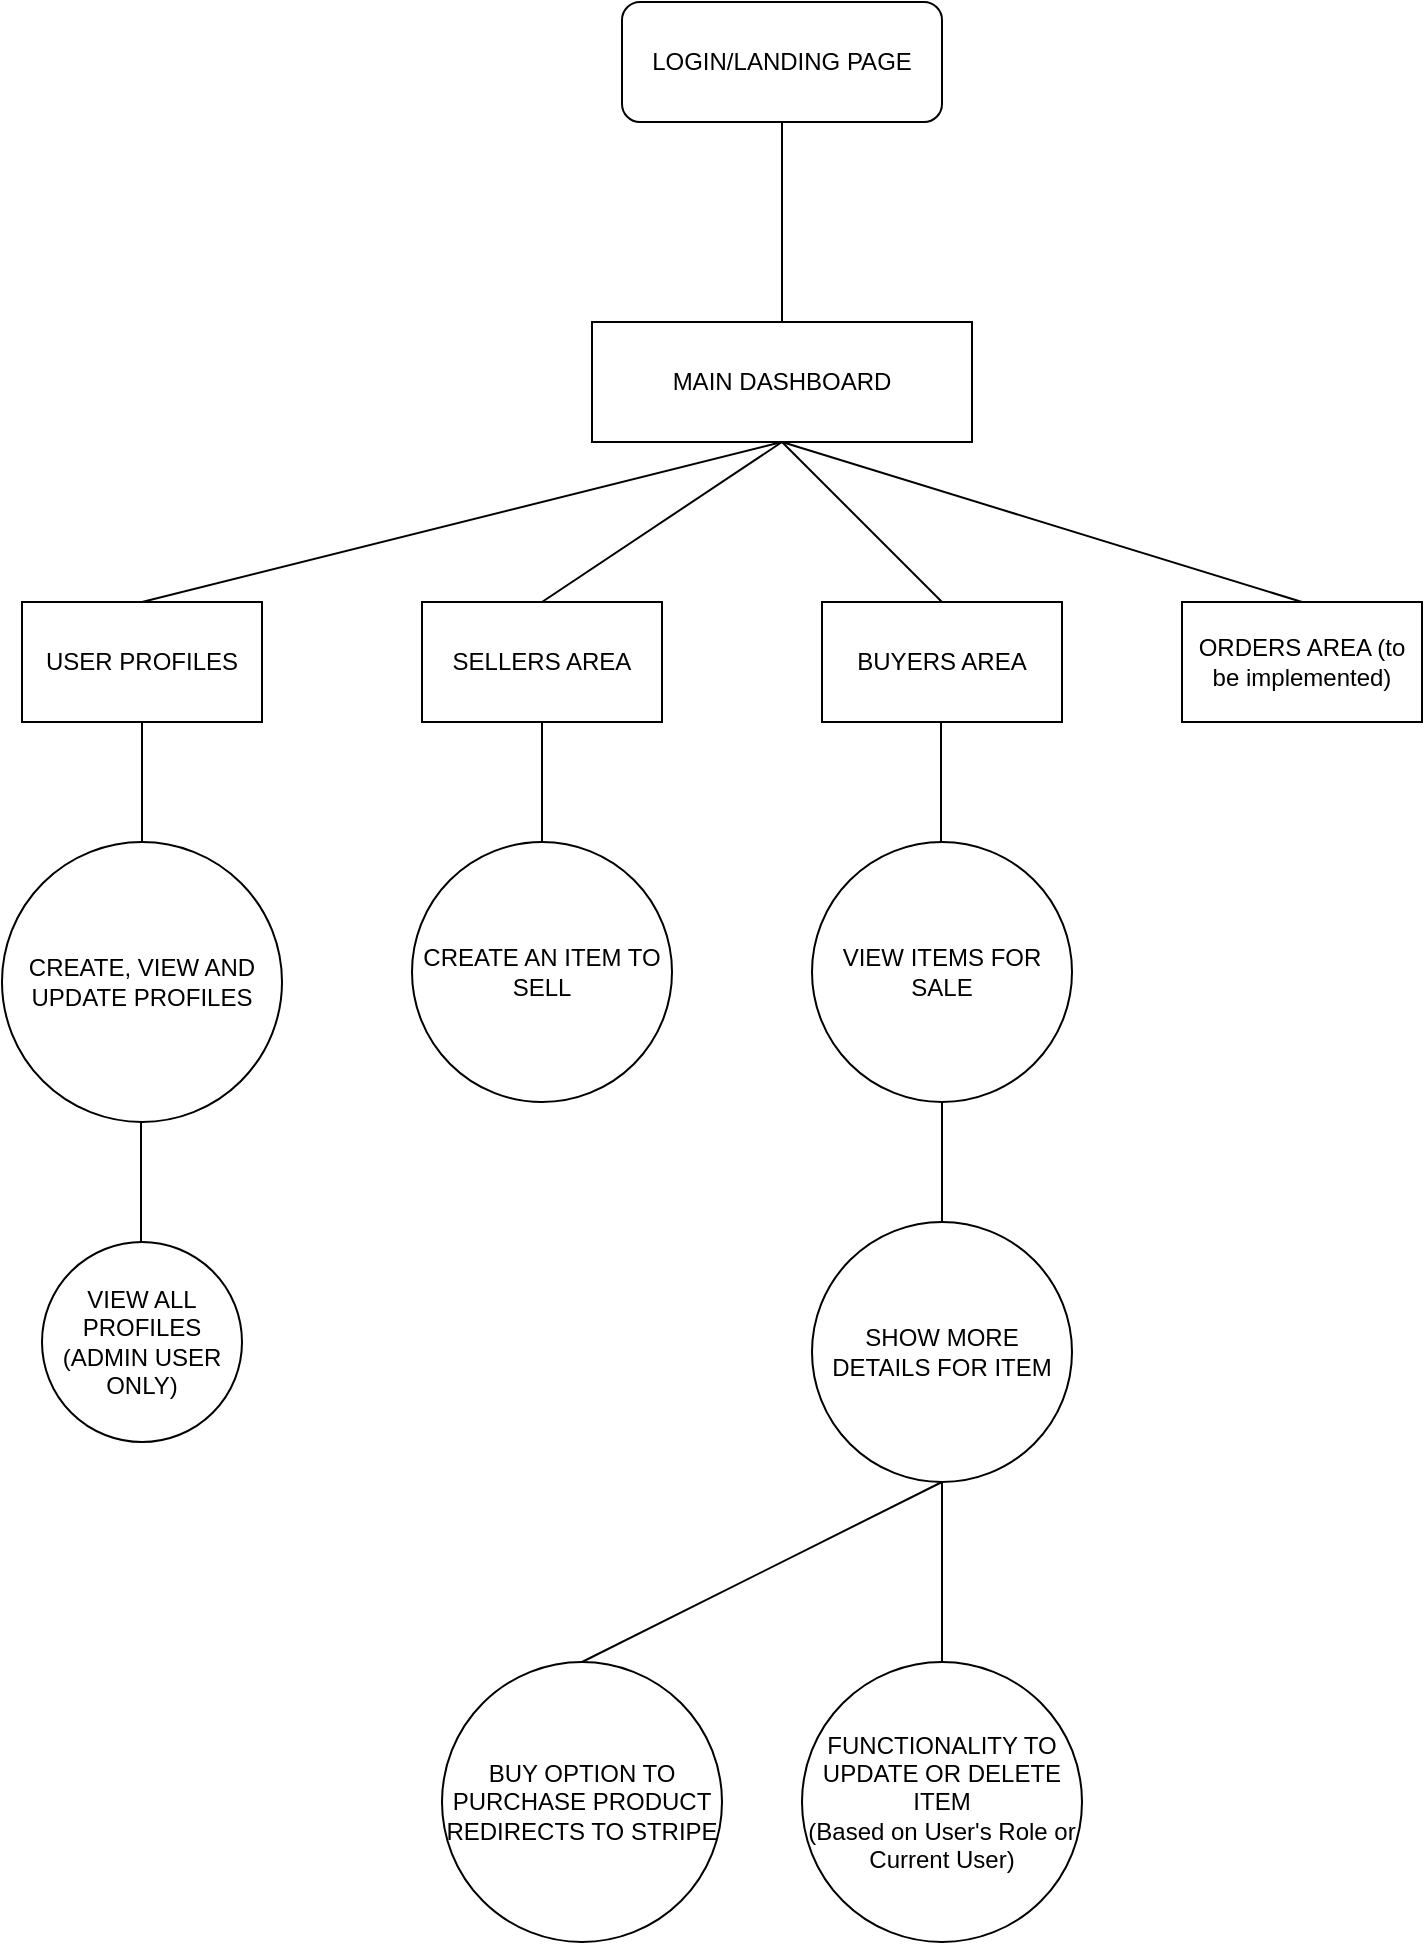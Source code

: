 <mxfile version="14.4.9" type="device"><diagram id="74sURmCPgpGFruLvjvnM" name="Page-1"><mxGraphModel dx="1422" dy="762" grid="1" gridSize="10" guides="1" tooltips="1" connect="1" arrows="1" fold="1" page="1" pageScale="1" pageWidth="827" pageHeight="1169" math="0" shadow="0"><root><mxCell id="0"/><mxCell id="1" parent="0"/><mxCell id="jnameWT1v2L53-q6g6Zw-1" value="MAIN DASHBOARD" style="rounded=0;whiteSpace=wrap;html=1;" vertex="1" parent="1"><mxGeometry x="365" y="180" width="190" height="60" as="geometry"/></mxCell><mxCell id="jnameWT1v2L53-q6g6Zw-3" value="LOGIN/LANDING PAGE" style="rounded=1;whiteSpace=wrap;html=1;" vertex="1" parent="1"><mxGeometry x="380" y="20" width="160" height="60" as="geometry"/></mxCell><mxCell id="jnameWT1v2L53-q6g6Zw-4" value="" style="endArrow=none;html=1;exitX=0.5;exitY=0;exitDx=0;exitDy=0;entryX=0.5;entryY=1;entryDx=0;entryDy=0;" edge="1" parent="1" source="jnameWT1v2L53-q6g6Zw-1" target="jnameWT1v2L53-q6g6Zw-3"><mxGeometry width="50" height="50" relative="1" as="geometry"><mxPoint x="440" y="130" as="sourcePoint"/><mxPoint x="490" y="80" as="targetPoint"/></mxGeometry></mxCell><mxCell id="jnameWT1v2L53-q6g6Zw-5" value="USER PROFILES" style="rounded=0;whiteSpace=wrap;html=1;" vertex="1" parent="1"><mxGeometry x="80" y="320" width="120" height="60" as="geometry"/></mxCell><mxCell id="jnameWT1v2L53-q6g6Zw-6" value="SELLERS AREA" style="rounded=0;whiteSpace=wrap;html=1;" vertex="1" parent="1"><mxGeometry x="280" y="320" width="120" height="60" as="geometry"/></mxCell><mxCell id="jnameWT1v2L53-q6g6Zw-7" value="BUYERS AREA" style="rounded=0;whiteSpace=wrap;html=1;" vertex="1" parent="1"><mxGeometry x="480" y="320" width="120" height="60" as="geometry"/></mxCell><mxCell id="jnameWT1v2L53-q6g6Zw-8" value="" style="endArrow=none;html=1;entryX=0.5;entryY=1;entryDx=0;entryDy=0;exitX=0.5;exitY=0;exitDx=0;exitDy=0;" edge="1" parent="1" source="jnameWT1v2L53-q6g6Zw-5" target="jnameWT1v2L53-q6g6Zw-1"><mxGeometry width="50" height="50" relative="1" as="geometry"><mxPoint x="430" y="300" as="sourcePoint"/><mxPoint x="480" y="250" as="targetPoint"/></mxGeometry></mxCell><mxCell id="jnameWT1v2L53-q6g6Zw-9" value="" style="endArrow=none;html=1;exitX=0.5;exitY=0;exitDx=0;exitDy=0;" edge="1" parent="1" source="jnameWT1v2L53-q6g6Zw-6"><mxGeometry width="50" height="50" relative="1" as="geometry"><mxPoint x="150" y="330" as="sourcePoint"/><mxPoint x="460" y="240" as="targetPoint"/></mxGeometry></mxCell><mxCell id="jnameWT1v2L53-q6g6Zw-10" value="" style="endArrow=none;html=1;exitX=0.5;exitY=0;exitDx=0;exitDy=0;" edge="1" parent="1" source="jnameWT1v2L53-q6g6Zw-7"><mxGeometry width="50" height="50" relative="1" as="geometry"><mxPoint x="350" y="330" as="sourcePoint"/><mxPoint x="460" y="240" as="targetPoint"/></mxGeometry></mxCell><mxCell id="jnameWT1v2L53-q6g6Zw-12" value="" style="endArrow=none;html=1;entryX=0.5;entryY=1;entryDx=0;entryDy=0;" edge="1" parent="1" target="jnameWT1v2L53-q6g6Zw-1"><mxGeometry width="50" height="50" relative="1" as="geometry"><mxPoint x="720" y="320" as="sourcePoint"/><mxPoint x="700" y="250" as="targetPoint"/></mxGeometry></mxCell><mxCell id="jnameWT1v2L53-q6g6Zw-13" value="ORDERS AREA (to be implemented)" style="rounded=0;whiteSpace=wrap;html=1;" vertex="1" parent="1"><mxGeometry x="660" y="320" width="120" height="60" as="geometry"/></mxCell><mxCell id="jnameWT1v2L53-q6g6Zw-15" value="CREATE, VIEW AND UPDATE PROFILES" style="ellipse;whiteSpace=wrap;html=1;aspect=fixed;" vertex="1" parent="1"><mxGeometry x="70" y="440" width="140" height="140" as="geometry"/></mxCell><mxCell id="jnameWT1v2L53-q6g6Zw-17" value="VIEW ALL PROFILES (ADMIN USER ONLY)" style="ellipse;whiteSpace=wrap;html=1;aspect=fixed;" vertex="1" parent="1"><mxGeometry x="90" y="640" width="100" height="100" as="geometry"/></mxCell><mxCell id="jnameWT1v2L53-q6g6Zw-18" value="" style="endArrow=none;html=1;entryX=0.5;entryY=1;entryDx=0;entryDy=0;exitX=0.5;exitY=0;exitDx=0;exitDy=0;" edge="1" parent="1" source="jnameWT1v2L53-q6g6Zw-15" target="jnameWT1v2L53-q6g6Zw-5"><mxGeometry width="50" height="50" relative="1" as="geometry"><mxPoint x="50" y="430" as="sourcePoint"/><mxPoint x="100" y="380" as="targetPoint"/></mxGeometry></mxCell><mxCell id="jnameWT1v2L53-q6g6Zw-19" value="" style="endArrow=none;html=1;entryX=0.5;entryY=1;entryDx=0;entryDy=0;exitX=0.5;exitY=0;exitDx=0;exitDy=0;" edge="1" parent="1"><mxGeometry width="50" height="50" relative="1" as="geometry"><mxPoint x="139.5" y="640" as="sourcePoint"/><mxPoint x="139.5" y="580" as="targetPoint"/></mxGeometry></mxCell><mxCell id="jnameWT1v2L53-q6g6Zw-20" value="CREATE AN ITEM TO SELL" style="ellipse;whiteSpace=wrap;html=1;aspect=fixed;" vertex="1" parent="1"><mxGeometry x="275" y="440" width="130" height="130" as="geometry"/></mxCell><mxCell id="jnameWT1v2L53-q6g6Zw-21" value="VIEW ITEMS FOR SALE" style="ellipse;whiteSpace=wrap;html=1;aspect=fixed;" vertex="1" parent="1"><mxGeometry x="475" y="440" width="130" height="130" as="geometry"/></mxCell><mxCell id="jnameWT1v2L53-q6g6Zw-22" value="SHOW MORE DETAILS FOR ITEM" style="ellipse;whiteSpace=wrap;html=1;aspect=fixed;" vertex="1" parent="1"><mxGeometry x="475" y="630" width="130" height="130" as="geometry"/></mxCell><mxCell id="jnameWT1v2L53-q6g6Zw-25" value="" style="endArrow=none;html=1;exitX=0.5;exitY=0;exitDx=0;exitDy=0;" edge="1" parent="1"><mxGeometry width="50" height="50" relative="1" as="geometry"><mxPoint x="539.5" y="440" as="sourcePoint"/><mxPoint x="539.5" y="380" as="targetPoint"/></mxGeometry></mxCell><mxCell id="jnameWT1v2L53-q6g6Zw-28" value="" style="endArrow=none;html=1;" edge="1" parent="1" source="jnameWT1v2L53-q6g6Zw-21"><mxGeometry width="50" height="50" relative="1" as="geometry"><mxPoint x="540" y="620" as="sourcePoint"/><mxPoint x="540" y="630" as="targetPoint"/></mxGeometry></mxCell><mxCell id="jnameWT1v2L53-q6g6Zw-29" value="FUNCTIONALITY TO UPDATE OR DELETE ITEM &lt;br&gt;(Based on User's Role or Current User)" style="ellipse;whiteSpace=wrap;html=1;aspect=fixed;align=center;" vertex="1" parent="1"><mxGeometry x="470" y="850" width="140" height="140" as="geometry"/></mxCell><mxCell id="jnameWT1v2L53-q6g6Zw-32" value="" style="endArrow=none;html=1;exitX=0.5;exitY=0;exitDx=0;exitDy=0;" edge="1" parent="1" source="jnameWT1v2L53-q6g6Zw-29"><mxGeometry width="50" height="50" relative="1" as="geometry"><mxPoint x="490" y="810" as="sourcePoint"/><mxPoint x="540" y="760" as="targetPoint"/></mxGeometry></mxCell><mxCell id="jnameWT1v2L53-q6g6Zw-33" value="" style="endArrow=none;html=1;entryX=0.5;entryY=1;entryDx=0;entryDy=0;exitX=0.5;exitY=0;exitDx=0;exitDy=0;" edge="1" parent="1" source="jnameWT1v2L53-q6g6Zw-20" target="jnameWT1v2L53-q6g6Zw-6"><mxGeometry width="50" height="50" relative="1" as="geometry"><mxPoint x="390" y="450" as="sourcePoint"/><mxPoint x="440" y="400" as="targetPoint"/></mxGeometry></mxCell><mxCell id="jnameWT1v2L53-q6g6Zw-34" value="BUY OPTION TO PURCHASE PRODUCT&lt;br&gt;REDIRECTS TO STRIPE&lt;br&gt;" style="ellipse;whiteSpace=wrap;html=1;aspect=fixed;align=center;" vertex="1" parent="1"><mxGeometry x="290" y="850" width="140" height="140" as="geometry"/></mxCell><mxCell id="jnameWT1v2L53-q6g6Zw-35" value="" style="endArrow=none;html=1;exitX=0.5;exitY=0;exitDx=0;exitDy=0;entryX=0.5;entryY=1;entryDx=0;entryDy=0;" edge="1" parent="1" source="jnameWT1v2L53-q6g6Zw-34" target="jnameWT1v2L53-q6g6Zw-22"><mxGeometry width="50" height="50" relative="1" as="geometry"><mxPoint x="550" y="860" as="sourcePoint"/><mxPoint x="550" y="770" as="targetPoint"/></mxGeometry></mxCell></root></mxGraphModel></diagram></mxfile>